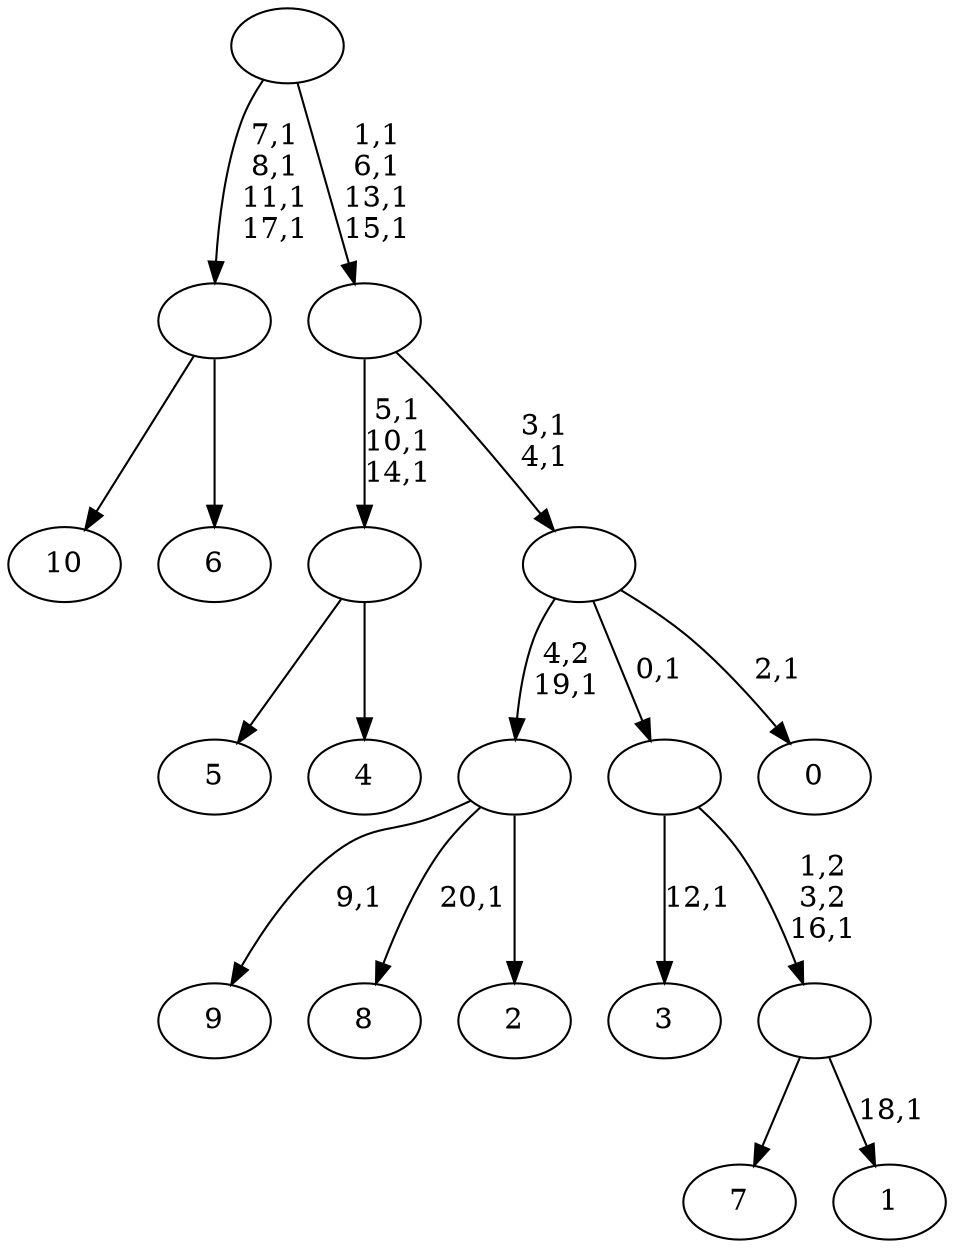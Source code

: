 digraph T {
	32 [label="10"]
	31 [label="9"]
	29 [label="8"]
	27 [label="7"]
	26 [label="6"]
	25 [label=""]
	21 [label="5"]
	20 [label="4"]
	19 [label=""]
	16 [label="3"]
	14 [label="2"]
	13 [label=""]
	12 [label="1"]
	10 [label=""]
	9 [label=""]
	8 [label="0"]
	6 [label=""]
	4 [label=""]
	0 [label=""]
	25 -> 32 [label=""]
	25 -> 26 [label=""]
	19 -> 21 [label=""]
	19 -> 20 [label=""]
	13 -> 29 [label="20,1"]
	13 -> 31 [label="9,1"]
	13 -> 14 [label=""]
	10 -> 12 [label="18,1"]
	10 -> 27 [label=""]
	9 -> 16 [label="12,1"]
	9 -> 10 [label="1,2\n3,2\n16,1"]
	6 -> 8 [label="2,1"]
	6 -> 13 [label="4,2\n19,1"]
	6 -> 9 [label="0,1"]
	4 -> 6 [label="3,1\n4,1"]
	4 -> 19 [label="5,1\n10,1\n14,1"]
	0 -> 4 [label="1,1\n6,1\n13,1\n15,1"]
	0 -> 25 [label="7,1\n8,1\n11,1\n17,1"]
}
